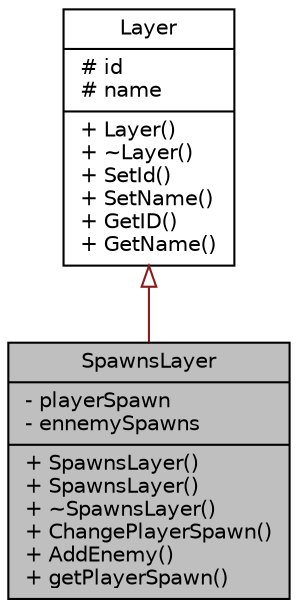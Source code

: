 digraph "SpawnsLayer"
{
 // LATEX_PDF_SIZE
  bgcolor="transparent";
  edge [fontname="Helvetica",fontsize="10",labelfontname="Helvetica",labelfontsize="10"];
  node [fontname="Helvetica",fontsize="10",shape=record];
  Node1 [label="{SpawnsLayer\n|- playerSpawn\l- ennemySpawns\l|+ SpawnsLayer()\l+ SpawnsLayer()\l+ ~SpawnsLayer()\l+ ChangePlayerSpawn()\l+ AddEnemy()\l+ getPlayerSpawn()\l}",height=0.2,width=0.4,color="black", fillcolor="grey75", style="filled", fontcolor="black",tooltip="Classe représentant une couche de SpawnPoint Hérité de Layer Représente tous les SpawnPoint du jeu,..."];
  Node2 -> Node1 [dir="back",color="firebrick4",fontsize="10",style="solid",arrowtail="onormal",fontname="Helvetica"];
  Node2 [label="{Layer\n|# id\l# name\l|+ Layer()\l+ ~Layer()\l+ SetId()\l+ SetName()\l+ GetID()\l+ GetName()\l}",height=0.2,width=0.4,color="black",URL="$classLayer.html",tooltip=" "];
}
